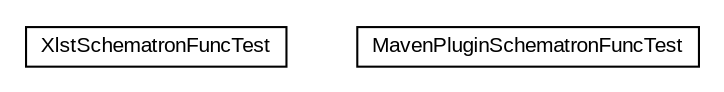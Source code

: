 #!/usr/local/bin/dot
#
# Class diagram 
# Generated by UMLGraph version 5.1 (http://www.umlgraph.org/)
#

digraph G {
	edge [fontname="arial",fontsize=10,labelfontname="arial",labelfontsize=10];
	node [fontname="arial",fontsize=10,shape=plaintext];
	nodesep=0.25;
	ranksep=0.5;
	// com.helger.maven.sch2xslt.XlstSchematronFuncTest
	c769 [label=<<table title="com.helger.maven.sch2xslt.XlstSchematronFuncTest" border="0" cellborder="1" cellspacing="0" cellpadding="2" port="p" href="./XlstSchematronFuncTest.html">
		<tr><td><table border="0" cellspacing="0" cellpadding="1">
<tr><td align="center" balign="center"> XlstSchematronFuncTest </td></tr>
		</table></td></tr>
		</table>>, fontname="arial", fontcolor="black", fontsize=10.0];
	// com.helger.maven.sch2xslt.MavenPluginSchematronFuncTest
	c770 [label=<<table title="com.helger.maven.sch2xslt.MavenPluginSchematronFuncTest" border="0" cellborder="1" cellspacing="0" cellpadding="2" port="p" href="./MavenPluginSchematronFuncTest.html">
		<tr><td><table border="0" cellspacing="0" cellpadding="1">
<tr><td align="center" balign="center"> MavenPluginSchematronFuncTest </td></tr>
		</table></td></tr>
		</table>>, fontname="arial", fontcolor="black", fontsize=10.0];
}


